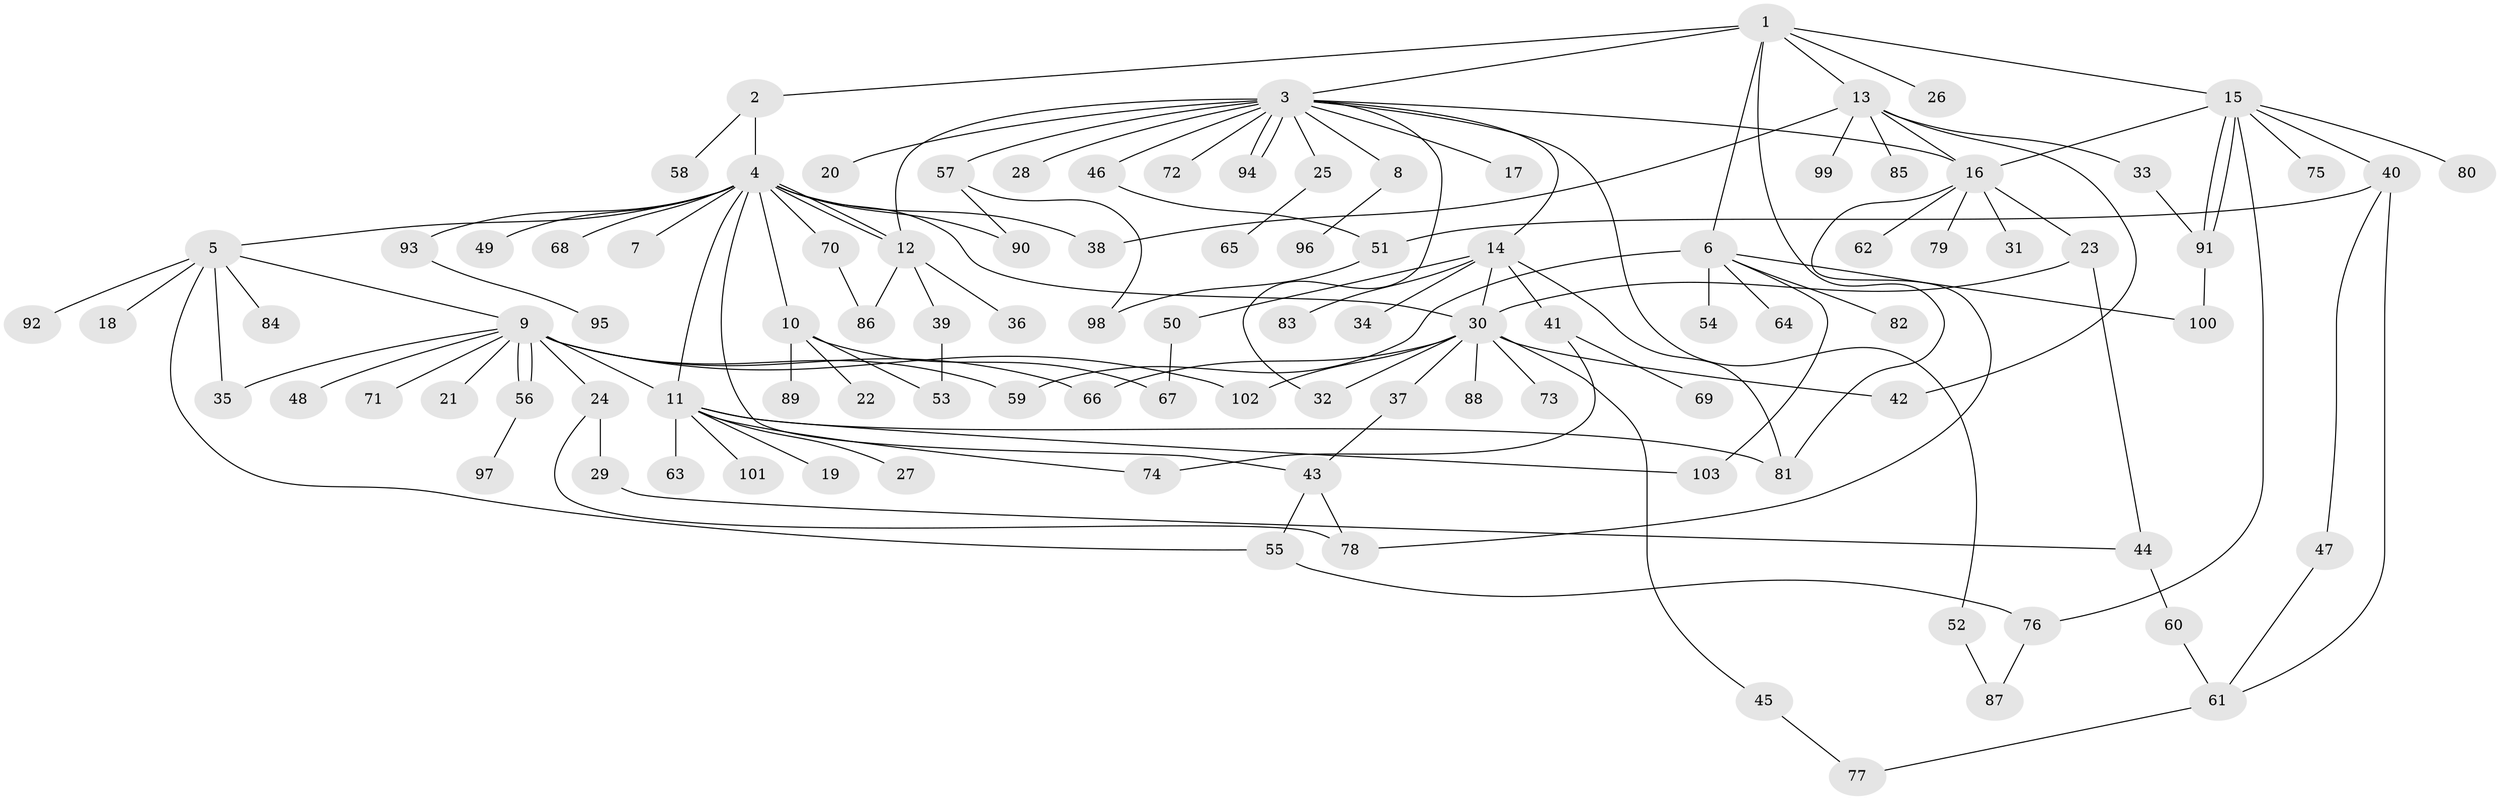 // Generated by graph-tools (version 1.1) at 2025/11/02/27/25 16:11:16]
// undirected, 103 vertices, 141 edges
graph export_dot {
graph [start="1"]
  node [color=gray90,style=filled];
  1;
  2;
  3;
  4;
  5;
  6;
  7;
  8;
  9;
  10;
  11;
  12;
  13;
  14;
  15;
  16;
  17;
  18;
  19;
  20;
  21;
  22;
  23;
  24;
  25;
  26;
  27;
  28;
  29;
  30;
  31;
  32;
  33;
  34;
  35;
  36;
  37;
  38;
  39;
  40;
  41;
  42;
  43;
  44;
  45;
  46;
  47;
  48;
  49;
  50;
  51;
  52;
  53;
  54;
  55;
  56;
  57;
  58;
  59;
  60;
  61;
  62;
  63;
  64;
  65;
  66;
  67;
  68;
  69;
  70;
  71;
  72;
  73;
  74;
  75;
  76;
  77;
  78;
  79;
  80;
  81;
  82;
  83;
  84;
  85;
  86;
  87;
  88;
  89;
  90;
  91;
  92;
  93;
  94;
  95;
  96;
  97;
  98;
  99;
  100;
  101;
  102;
  103;
  1 -- 2;
  1 -- 3;
  1 -- 6;
  1 -- 13;
  1 -- 15;
  1 -- 26;
  1 -- 81;
  2 -- 4;
  2 -- 58;
  3 -- 8;
  3 -- 12;
  3 -- 14;
  3 -- 16;
  3 -- 17;
  3 -- 20;
  3 -- 25;
  3 -- 28;
  3 -- 32;
  3 -- 46;
  3 -- 52;
  3 -- 57;
  3 -- 72;
  3 -- 94;
  3 -- 94;
  4 -- 5;
  4 -- 7;
  4 -- 10;
  4 -- 11;
  4 -- 12;
  4 -- 12;
  4 -- 30;
  4 -- 38;
  4 -- 43;
  4 -- 49;
  4 -- 68;
  4 -- 70;
  4 -- 90;
  4 -- 93;
  5 -- 9;
  5 -- 18;
  5 -- 35;
  5 -- 55;
  5 -- 84;
  5 -- 92;
  6 -- 54;
  6 -- 59;
  6 -- 64;
  6 -- 82;
  6 -- 100;
  6 -- 103;
  8 -- 96;
  9 -- 11;
  9 -- 21;
  9 -- 24;
  9 -- 35;
  9 -- 48;
  9 -- 56;
  9 -- 56;
  9 -- 59;
  9 -- 66;
  9 -- 71;
  9 -- 102;
  10 -- 22;
  10 -- 53;
  10 -- 67;
  10 -- 89;
  11 -- 19;
  11 -- 27;
  11 -- 63;
  11 -- 74;
  11 -- 81;
  11 -- 101;
  11 -- 103;
  12 -- 36;
  12 -- 39;
  12 -- 86;
  13 -- 16;
  13 -- 33;
  13 -- 38;
  13 -- 42;
  13 -- 85;
  13 -- 99;
  14 -- 30;
  14 -- 34;
  14 -- 41;
  14 -- 50;
  14 -- 81;
  14 -- 83;
  15 -- 16;
  15 -- 40;
  15 -- 75;
  15 -- 76;
  15 -- 80;
  15 -- 91;
  15 -- 91;
  16 -- 23;
  16 -- 31;
  16 -- 62;
  16 -- 78;
  16 -- 79;
  23 -- 30;
  23 -- 44;
  24 -- 29;
  24 -- 78;
  25 -- 65;
  29 -- 44;
  30 -- 32;
  30 -- 37;
  30 -- 42;
  30 -- 45;
  30 -- 66;
  30 -- 73;
  30 -- 88;
  30 -- 102;
  33 -- 91;
  37 -- 43;
  39 -- 53;
  40 -- 47;
  40 -- 51;
  40 -- 61;
  41 -- 69;
  41 -- 74;
  43 -- 55;
  43 -- 78;
  44 -- 60;
  45 -- 77;
  46 -- 51;
  47 -- 61;
  50 -- 67;
  51 -- 98;
  52 -- 87;
  55 -- 76;
  56 -- 97;
  57 -- 90;
  57 -- 98;
  60 -- 61;
  61 -- 77;
  70 -- 86;
  76 -- 87;
  91 -- 100;
  93 -- 95;
}
